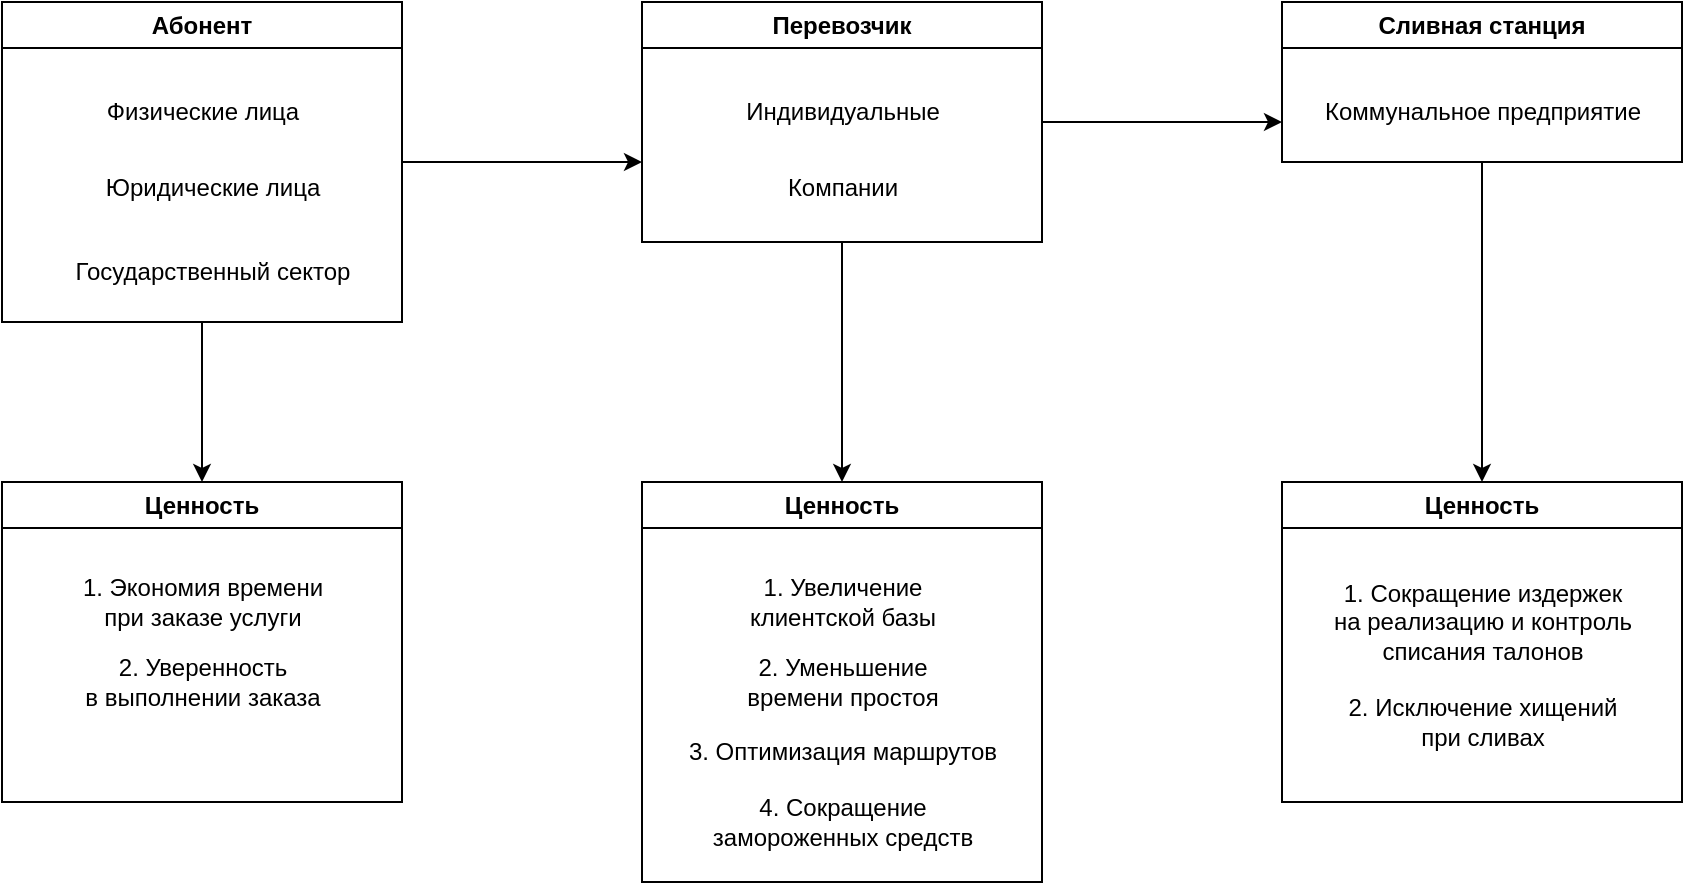 <mxfile version="21.7.4" type="github">
  <diagram name="Page-1" id="e7e014a7-5840-1c2e-5031-d8a46d1fe8dd">
    <mxGraphModel dx="1674" dy="790" grid="1" gridSize="10" guides="1" tooltips="1" connect="1" arrows="1" fold="1" page="1" pageScale="1" pageWidth="1169" pageHeight="826" background="none" math="0" shadow="0">
      <root>
        <mxCell id="0" />
        <mxCell id="1" parent="0" />
        <mxCell id="MCtNikCPTZf5p3EjCd2L-48" style="edgeStyle=orthogonalEdgeStyle;rounded=0;orthogonalLoop=1;jettySize=auto;html=1;" edge="1" parent="1" source="MCtNikCPTZf5p3EjCd2L-39">
          <mxGeometry relative="1" as="geometry">
            <mxPoint x="400" y="120" as="targetPoint" />
          </mxGeometry>
        </mxCell>
        <mxCell id="MCtNikCPTZf5p3EjCd2L-56" value="" style="edgeStyle=orthogonalEdgeStyle;rounded=0;orthogonalLoop=1;jettySize=auto;html=1;" edge="1" parent="1" source="MCtNikCPTZf5p3EjCd2L-39" target="MCtNikCPTZf5p3EjCd2L-52">
          <mxGeometry relative="1" as="geometry" />
        </mxCell>
        <mxCell id="MCtNikCPTZf5p3EjCd2L-39" value="Абонент" style="swimlane;whiteSpace=wrap;html=1;" vertex="1" parent="1">
          <mxGeometry x="80" y="40" width="200" height="160" as="geometry" />
        </mxCell>
        <mxCell id="MCtNikCPTZf5p3EjCd2L-40" value="Физические лица" style="text;html=1;align=center;verticalAlign=middle;resizable=0;points=[];autosize=1;strokeColor=none;fillColor=none;" vertex="1" parent="MCtNikCPTZf5p3EjCd2L-39">
          <mxGeometry x="40" y="40" width="120" height="30" as="geometry" />
        </mxCell>
        <mxCell id="MCtNikCPTZf5p3EjCd2L-41" value="Юридические лица" style="text;html=1;align=center;verticalAlign=middle;resizable=0;points=[];autosize=1;strokeColor=none;fillColor=none;" vertex="1" parent="MCtNikCPTZf5p3EjCd2L-39">
          <mxGeometry x="40" y="78" width="130" height="30" as="geometry" />
        </mxCell>
        <mxCell id="MCtNikCPTZf5p3EjCd2L-42" value="Государственный сектор" style="text;html=1;align=center;verticalAlign=middle;resizable=0;points=[];autosize=1;strokeColor=none;fillColor=none;" vertex="1" parent="MCtNikCPTZf5p3EjCd2L-39">
          <mxGeometry x="25" y="120" width="160" height="30" as="geometry" />
        </mxCell>
        <mxCell id="MCtNikCPTZf5p3EjCd2L-49" style="edgeStyle=orthogonalEdgeStyle;rounded=0;orthogonalLoop=1;jettySize=auto;html=1;entryX=0;entryY=0.75;entryDx=0;entryDy=0;" edge="1" parent="1" source="MCtNikCPTZf5p3EjCd2L-43" target="MCtNikCPTZf5p3EjCd2L-46">
          <mxGeometry relative="1" as="geometry" />
        </mxCell>
        <mxCell id="MCtNikCPTZf5p3EjCd2L-62" value="" style="edgeStyle=orthogonalEdgeStyle;rounded=0;orthogonalLoop=1;jettySize=auto;html=1;" edge="1" parent="1" source="MCtNikCPTZf5p3EjCd2L-43" target="MCtNikCPTZf5p3EjCd2L-59">
          <mxGeometry relative="1" as="geometry" />
        </mxCell>
        <mxCell id="MCtNikCPTZf5p3EjCd2L-43" value="Перевозчик" style="swimlane;whiteSpace=wrap;html=1;" vertex="1" parent="1">
          <mxGeometry x="400" y="40" width="200" height="120" as="geometry" />
        </mxCell>
        <mxCell id="MCtNikCPTZf5p3EjCd2L-44" value="Индивидуальные" style="text;html=1;align=center;verticalAlign=middle;resizable=0;points=[];autosize=1;strokeColor=none;fillColor=none;" vertex="1" parent="MCtNikCPTZf5p3EjCd2L-43">
          <mxGeometry x="40" y="40" width="120" height="30" as="geometry" />
        </mxCell>
        <mxCell id="MCtNikCPTZf5p3EjCd2L-45" value="Компании" style="text;html=1;align=center;verticalAlign=middle;resizable=0;points=[];autosize=1;strokeColor=none;fillColor=none;" vertex="1" parent="MCtNikCPTZf5p3EjCd2L-43">
          <mxGeometry x="60" y="78" width="80" height="30" as="geometry" />
        </mxCell>
        <mxCell id="MCtNikCPTZf5p3EjCd2L-67" value="" style="edgeStyle=orthogonalEdgeStyle;rounded=0;orthogonalLoop=1;jettySize=auto;html=1;" edge="1" parent="1" source="MCtNikCPTZf5p3EjCd2L-46" target="MCtNikCPTZf5p3EjCd2L-65">
          <mxGeometry relative="1" as="geometry" />
        </mxCell>
        <mxCell id="MCtNikCPTZf5p3EjCd2L-46" value="Сливная станция" style="swimlane;whiteSpace=wrap;html=1;" vertex="1" parent="1">
          <mxGeometry x="720" y="40" width="200" height="80" as="geometry" />
        </mxCell>
        <mxCell id="MCtNikCPTZf5p3EjCd2L-47" value="Коммунальное предприятие" style="text;html=1;align=center;verticalAlign=middle;resizable=0;points=[];autosize=1;strokeColor=none;fillColor=none;" vertex="1" parent="MCtNikCPTZf5p3EjCd2L-46">
          <mxGeometry x="10" y="40" width="180" height="30" as="geometry" />
        </mxCell>
        <mxCell id="MCtNikCPTZf5p3EjCd2L-52" value="Ценность" style="swimlane;whiteSpace=wrap;html=1;" vertex="1" parent="1">
          <mxGeometry x="80" y="280" width="200" height="160" as="geometry" />
        </mxCell>
        <mxCell id="MCtNikCPTZf5p3EjCd2L-57" value="1. Экономия времени &lt;br&gt;при заказе услуги" style="text;html=1;align=center;verticalAlign=middle;resizable=0;points=[];autosize=1;strokeColor=none;fillColor=none;" vertex="1" parent="MCtNikCPTZf5p3EjCd2L-52">
          <mxGeometry x="30" y="40" width="140" height="40" as="geometry" />
        </mxCell>
        <mxCell id="MCtNikCPTZf5p3EjCd2L-58" value="2. Уверенность &lt;br&gt;в выполнении заказа" style="text;html=1;align=center;verticalAlign=middle;resizable=0;points=[];autosize=1;strokeColor=none;fillColor=none;" vertex="1" parent="MCtNikCPTZf5p3EjCd2L-52">
          <mxGeometry x="30" y="80" width="140" height="40" as="geometry" />
        </mxCell>
        <mxCell id="MCtNikCPTZf5p3EjCd2L-59" value="Ценность" style="swimlane;whiteSpace=wrap;html=1;" vertex="1" parent="1">
          <mxGeometry x="400" y="280" width="200" height="200" as="geometry" />
        </mxCell>
        <mxCell id="MCtNikCPTZf5p3EjCd2L-60" value="1. Увеличение &lt;br&gt;клиентской базы" style="text;html=1;align=center;verticalAlign=middle;resizable=0;points=[];autosize=1;strokeColor=none;fillColor=none;" vertex="1" parent="MCtNikCPTZf5p3EjCd2L-59">
          <mxGeometry x="40" y="40" width="120" height="40" as="geometry" />
        </mxCell>
        <mxCell id="MCtNikCPTZf5p3EjCd2L-61" value="2. Уменьшение &lt;br&gt;времени простоя" style="text;html=1;align=center;verticalAlign=middle;resizable=0;points=[];autosize=1;strokeColor=none;fillColor=none;" vertex="1" parent="MCtNikCPTZf5p3EjCd2L-59">
          <mxGeometry x="40" y="80" width="120" height="40" as="geometry" />
        </mxCell>
        <mxCell id="MCtNikCPTZf5p3EjCd2L-63" value="3. Оптимизация маршрутов" style="text;html=1;align=center;verticalAlign=middle;resizable=0;points=[];autosize=1;strokeColor=none;fillColor=none;" vertex="1" parent="MCtNikCPTZf5p3EjCd2L-59">
          <mxGeometry x="10" y="120" width="180" height="30" as="geometry" />
        </mxCell>
        <mxCell id="MCtNikCPTZf5p3EjCd2L-64" value="4. Сокращение &lt;br&gt;замороженных средств" style="text;html=1;align=center;verticalAlign=middle;resizable=0;points=[];autosize=1;strokeColor=none;fillColor=none;" vertex="1" parent="MCtNikCPTZf5p3EjCd2L-59">
          <mxGeometry x="25" y="150" width="150" height="40" as="geometry" />
        </mxCell>
        <mxCell id="MCtNikCPTZf5p3EjCd2L-65" value="Ценность" style="swimlane;whiteSpace=wrap;html=1;" vertex="1" parent="1">
          <mxGeometry x="720" y="280" width="200" height="160" as="geometry" />
        </mxCell>
        <mxCell id="MCtNikCPTZf5p3EjCd2L-66" value="1. Сокращение издержек&lt;br&gt;на реализацию и контроль&lt;br&gt;списания талонов" style="text;html=1;align=center;verticalAlign=middle;resizable=0;points=[];autosize=1;strokeColor=none;fillColor=none;" vertex="1" parent="MCtNikCPTZf5p3EjCd2L-65">
          <mxGeometry x="15" y="40" width="170" height="60" as="geometry" />
        </mxCell>
        <mxCell id="MCtNikCPTZf5p3EjCd2L-68" value="2. Исключение хищений&lt;br&gt;при сливах" style="text;html=1;align=center;verticalAlign=middle;resizable=0;points=[];autosize=1;strokeColor=none;fillColor=none;" vertex="1" parent="MCtNikCPTZf5p3EjCd2L-65">
          <mxGeometry x="20" y="100" width="160" height="40" as="geometry" />
        </mxCell>
      </root>
    </mxGraphModel>
  </diagram>
</mxfile>
